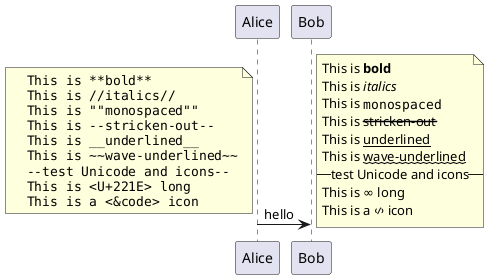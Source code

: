 @startuml
Alice -> Bob : hello
note left
<code>
  This is **bold**
  This is //italics//
  This is ""monospaced""
  This is --stricken-out--
  This is __underlined__
  This is ~~wave-underlined~~
  --test Unicode and icons--
  This is <U+221E> long
  This is a <&code> icon
</code>
end note
note right
  This is **bold**
  This is //italics//
  This is ""monospaced""
  This is --stricken-out--
  This is __underlined__
  This is ~~wave-underlined~~
  --test Unicode and icons--
  This is <U+221E> long
  This is a <&code> icon
end note
@enduml

